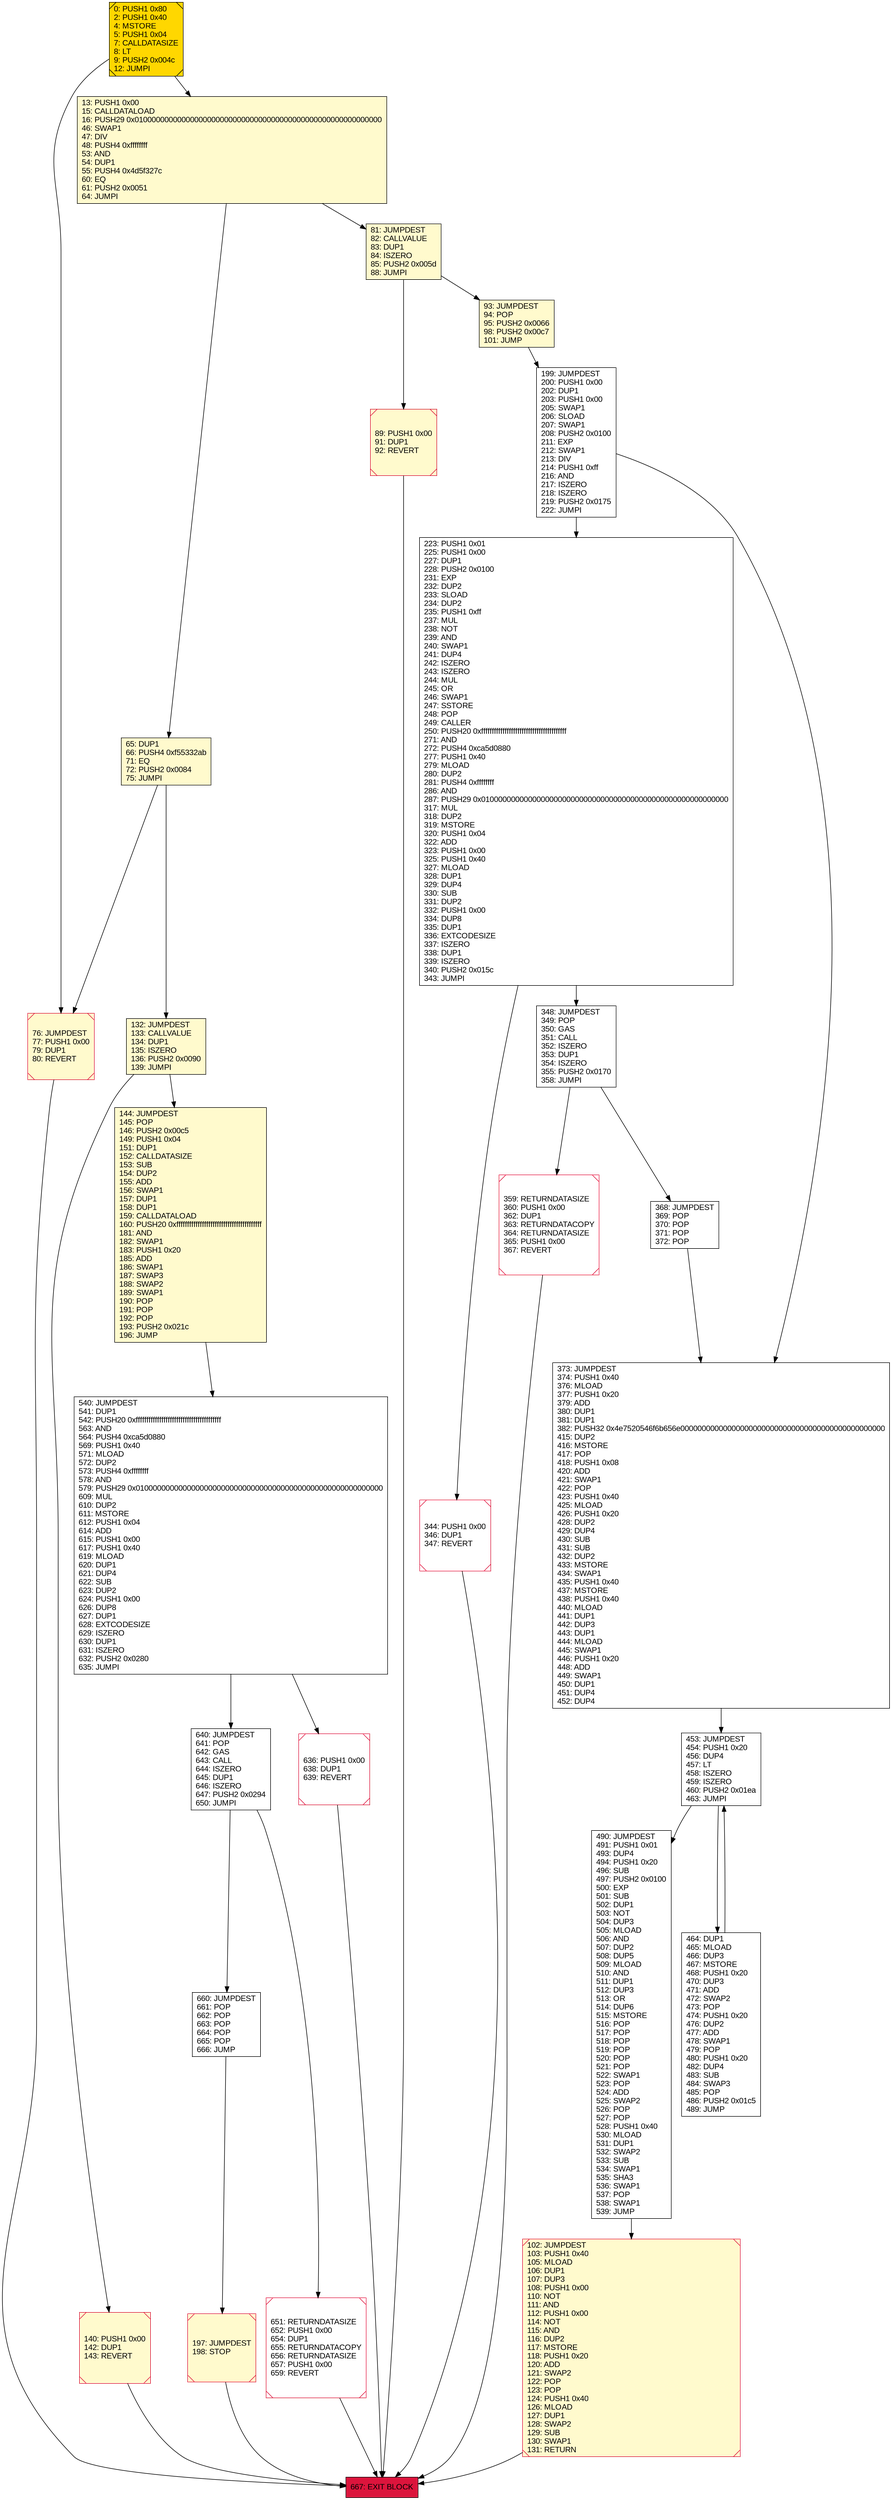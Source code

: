 digraph G {
bgcolor=transparent rankdir=UD;
node [shape=box style=filled color=black fillcolor=white fontname=arial fontcolor=black];
490 [label="490: JUMPDEST\l491: PUSH1 0x01\l493: DUP4\l494: PUSH1 0x20\l496: SUB\l497: PUSH2 0x0100\l500: EXP\l501: SUB\l502: DUP1\l503: NOT\l504: DUP3\l505: MLOAD\l506: AND\l507: DUP2\l508: DUP5\l509: MLOAD\l510: AND\l511: DUP1\l512: DUP3\l513: OR\l514: DUP6\l515: MSTORE\l516: POP\l517: POP\l518: POP\l519: POP\l520: POP\l521: POP\l522: SWAP1\l523: POP\l524: ADD\l525: SWAP2\l526: POP\l527: POP\l528: PUSH1 0x40\l530: MLOAD\l531: DUP1\l532: SWAP2\l533: SUB\l534: SWAP1\l535: SHA3\l536: SWAP1\l537: POP\l538: SWAP1\l539: JUMP\l" ];
640 [label="640: JUMPDEST\l641: POP\l642: GAS\l643: CALL\l644: ISZERO\l645: DUP1\l646: ISZERO\l647: PUSH2 0x0294\l650: JUMPI\l" ];
76 [label="76: JUMPDEST\l77: PUSH1 0x00\l79: DUP1\l80: REVERT\l" fillcolor=lemonchiffon shape=Msquare color=crimson ];
81 [label="81: JUMPDEST\l82: CALLVALUE\l83: DUP1\l84: ISZERO\l85: PUSH2 0x005d\l88: JUMPI\l" fillcolor=lemonchiffon ];
651 [label="651: RETURNDATASIZE\l652: PUSH1 0x00\l654: DUP1\l655: RETURNDATACOPY\l656: RETURNDATASIZE\l657: PUSH1 0x00\l659: REVERT\l" shape=Msquare color=crimson ];
197 [label="197: JUMPDEST\l198: STOP\l" fillcolor=lemonchiffon shape=Msquare color=crimson ];
132 [label="132: JUMPDEST\l133: CALLVALUE\l134: DUP1\l135: ISZERO\l136: PUSH2 0x0090\l139: JUMPI\l" fillcolor=lemonchiffon ];
368 [label="368: JUMPDEST\l369: POP\l370: POP\l371: POP\l372: POP\l" ];
65 [label="65: DUP1\l66: PUSH4 0xf55332ab\l71: EQ\l72: PUSH2 0x0084\l75: JUMPI\l" fillcolor=lemonchiffon ];
453 [label="453: JUMPDEST\l454: PUSH1 0x20\l456: DUP4\l457: LT\l458: ISZERO\l459: ISZERO\l460: PUSH2 0x01ea\l463: JUMPI\l" ];
348 [label="348: JUMPDEST\l349: POP\l350: GAS\l351: CALL\l352: ISZERO\l353: DUP1\l354: ISZERO\l355: PUSH2 0x0170\l358: JUMPI\l" ];
667 [label="667: EXIT BLOCK\l" fillcolor=crimson ];
636 [label="636: PUSH1 0x00\l638: DUP1\l639: REVERT\l" shape=Msquare color=crimson ];
660 [label="660: JUMPDEST\l661: POP\l662: POP\l663: POP\l664: POP\l665: POP\l666: JUMP\l" ];
144 [label="144: JUMPDEST\l145: POP\l146: PUSH2 0x00c5\l149: PUSH1 0x04\l151: DUP1\l152: CALLDATASIZE\l153: SUB\l154: DUP2\l155: ADD\l156: SWAP1\l157: DUP1\l158: DUP1\l159: CALLDATALOAD\l160: PUSH20 0xffffffffffffffffffffffffffffffffffffffff\l181: AND\l182: SWAP1\l183: PUSH1 0x20\l185: ADD\l186: SWAP1\l187: SWAP3\l188: SWAP2\l189: SWAP1\l190: POP\l191: POP\l192: POP\l193: PUSH2 0x021c\l196: JUMP\l" fillcolor=lemonchiffon ];
540 [label="540: JUMPDEST\l541: DUP1\l542: PUSH20 0xffffffffffffffffffffffffffffffffffffffff\l563: AND\l564: PUSH4 0xca5d0880\l569: PUSH1 0x40\l571: MLOAD\l572: DUP2\l573: PUSH4 0xffffffff\l578: AND\l579: PUSH29 0x0100000000000000000000000000000000000000000000000000000000\l609: MUL\l610: DUP2\l611: MSTORE\l612: PUSH1 0x04\l614: ADD\l615: PUSH1 0x00\l617: PUSH1 0x40\l619: MLOAD\l620: DUP1\l621: DUP4\l622: SUB\l623: DUP2\l624: PUSH1 0x00\l626: DUP8\l627: DUP1\l628: EXTCODESIZE\l629: ISZERO\l630: DUP1\l631: ISZERO\l632: PUSH2 0x0280\l635: JUMPI\l" ];
13 [label="13: PUSH1 0x00\l15: CALLDATALOAD\l16: PUSH29 0x0100000000000000000000000000000000000000000000000000000000\l46: SWAP1\l47: DIV\l48: PUSH4 0xffffffff\l53: AND\l54: DUP1\l55: PUSH4 0x4d5f327c\l60: EQ\l61: PUSH2 0x0051\l64: JUMPI\l" fillcolor=lemonchiffon ];
373 [label="373: JUMPDEST\l374: PUSH1 0x40\l376: MLOAD\l377: PUSH1 0x20\l379: ADD\l380: DUP1\l381: DUP1\l382: PUSH32 0x4e7520546f6b656e000000000000000000000000000000000000000000000000\l415: DUP2\l416: MSTORE\l417: POP\l418: PUSH1 0x08\l420: ADD\l421: SWAP1\l422: POP\l423: PUSH1 0x40\l425: MLOAD\l426: PUSH1 0x20\l428: DUP2\l429: DUP4\l430: SUB\l431: SUB\l432: DUP2\l433: MSTORE\l434: SWAP1\l435: PUSH1 0x40\l437: MSTORE\l438: PUSH1 0x40\l440: MLOAD\l441: DUP1\l442: DUP3\l443: DUP1\l444: MLOAD\l445: SWAP1\l446: PUSH1 0x20\l448: ADD\l449: SWAP1\l450: DUP1\l451: DUP4\l452: DUP4\l" ];
0 [label="0: PUSH1 0x80\l2: PUSH1 0x40\l4: MSTORE\l5: PUSH1 0x04\l7: CALLDATASIZE\l8: LT\l9: PUSH2 0x004c\l12: JUMPI\l" fillcolor=lemonchiffon shape=Msquare fillcolor=gold ];
199 [label="199: JUMPDEST\l200: PUSH1 0x00\l202: DUP1\l203: PUSH1 0x00\l205: SWAP1\l206: SLOAD\l207: SWAP1\l208: PUSH2 0x0100\l211: EXP\l212: SWAP1\l213: DIV\l214: PUSH1 0xff\l216: AND\l217: ISZERO\l218: ISZERO\l219: PUSH2 0x0175\l222: JUMPI\l" ];
223 [label="223: PUSH1 0x01\l225: PUSH1 0x00\l227: DUP1\l228: PUSH2 0x0100\l231: EXP\l232: DUP2\l233: SLOAD\l234: DUP2\l235: PUSH1 0xff\l237: MUL\l238: NOT\l239: AND\l240: SWAP1\l241: DUP4\l242: ISZERO\l243: ISZERO\l244: MUL\l245: OR\l246: SWAP1\l247: SSTORE\l248: POP\l249: CALLER\l250: PUSH20 0xffffffffffffffffffffffffffffffffffffffff\l271: AND\l272: PUSH4 0xca5d0880\l277: PUSH1 0x40\l279: MLOAD\l280: DUP2\l281: PUSH4 0xffffffff\l286: AND\l287: PUSH29 0x0100000000000000000000000000000000000000000000000000000000\l317: MUL\l318: DUP2\l319: MSTORE\l320: PUSH1 0x04\l322: ADD\l323: PUSH1 0x00\l325: PUSH1 0x40\l327: MLOAD\l328: DUP1\l329: DUP4\l330: SUB\l331: DUP2\l332: PUSH1 0x00\l334: DUP8\l335: DUP1\l336: EXTCODESIZE\l337: ISZERO\l338: DUP1\l339: ISZERO\l340: PUSH2 0x015c\l343: JUMPI\l" ];
102 [label="102: JUMPDEST\l103: PUSH1 0x40\l105: MLOAD\l106: DUP1\l107: DUP3\l108: PUSH1 0x00\l110: NOT\l111: AND\l112: PUSH1 0x00\l114: NOT\l115: AND\l116: DUP2\l117: MSTORE\l118: PUSH1 0x20\l120: ADD\l121: SWAP2\l122: POP\l123: POP\l124: PUSH1 0x40\l126: MLOAD\l127: DUP1\l128: SWAP2\l129: SUB\l130: SWAP1\l131: RETURN\l" fillcolor=lemonchiffon shape=Msquare color=crimson ];
140 [label="140: PUSH1 0x00\l142: DUP1\l143: REVERT\l" fillcolor=lemonchiffon shape=Msquare color=crimson ];
89 [label="89: PUSH1 0x00\l91: DUP1\l92: REVERT\l" fillcolor=lemonchiffon shape=Msquare color=crimson ];
93 [label="93: JUMPDEST\l94: POP\l95: PUSH2 0x0066\l98: PUSH2 0x00c7\l101: JUMP\l" fillcolor=lemonchiffon ];
344 [label="344: PUSH1 0x00\l346: DUP1\l347: REVERT\l" shape=Msquare color=crimson ];
359 [label="359: RETURNDATASIZE\l360: PUSH1 0x00\l362: DUP1\l363: RETURNDATACOPY\l364: RETURNDATASIZE\l365: PUSH1 0x00\l367: REVERT\l" shape=Msquare color=crimson ];
464 [label="464: DUP1\l465: MLOAD\l466: DUP3\l467: MSTORE\l468: PUSH1 0x20\l470: DUP3\l471: ADD\l472: SWAP2\l473: POP\l474: PUSH1 0x20\l476: DUP2\l477: ADD\l478: SWAP1\l479: POP\l480: PUSH1 0x20\l482: DUP4\l483: SUB\l484: SWAP3\l485: POP\l486: PUSH2 0x01c5\l489: JUMP\l" ];
144 -> 540;
199 -> 223;
540 -> 636;
636 -> 667;
132 -> 144;
0 -> 13;
197 -> 667;
651 -> 667;
199 -> 373;
660 -> 197;
348 -> 368;
65 -> 132;
93 -> 199;
65 -> 76;
76 -> 667;
223 -> 344;
640 -> 651;
540 -> 640;
640 -> 660;
453 -> 490;
0 -> 76;
344 -> 667;
89 -> 667;
348 -> 359;
453 -> 464;
464 -> 453;
359 -> 667;
13 -> 81;
490 -> 102;
223 -> 348;
81 -> 93;
368 -> 373;
81 -> 89;
102 -> 667;
140 -> 667;
132 -> 140;
13 -> 65;
373 -> 453;
}